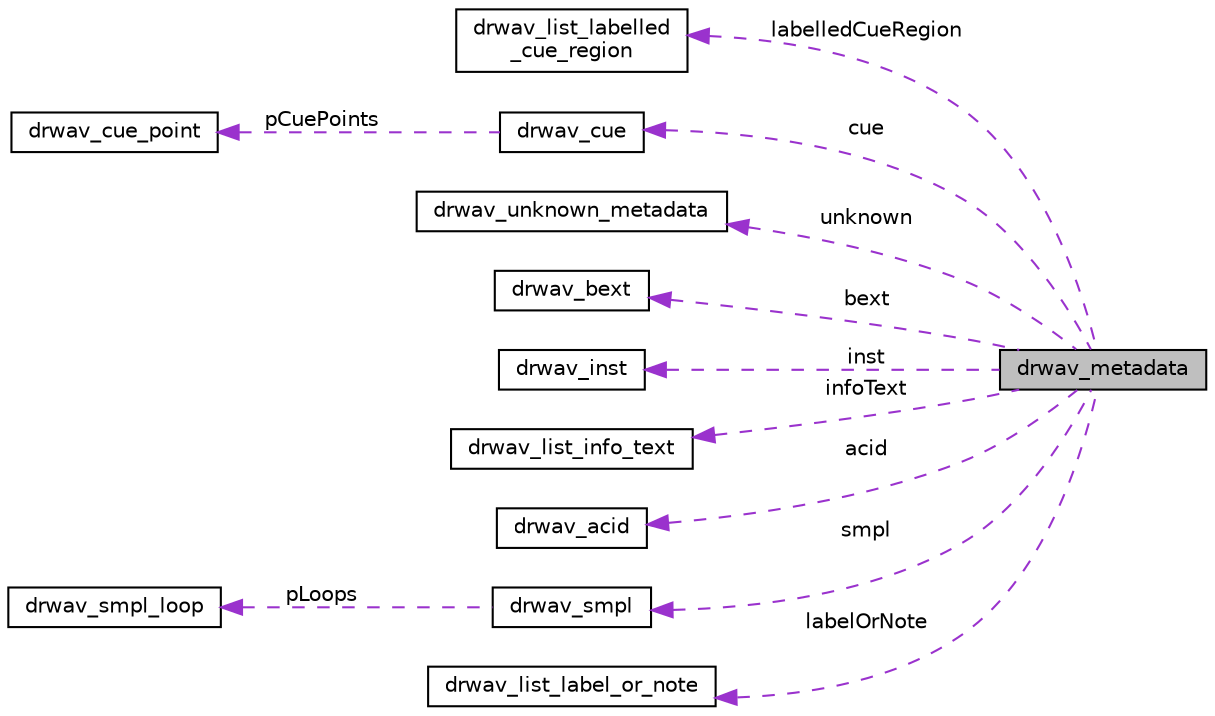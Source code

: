 digraph "drwav_metadata"
{
 // LATEX_PDF_SIZE
  edge [fontname="Helvetica",fontsize="10",labelfontname="Helvetica",labelfontsize="10"];
  node [fontname="Helvetica",fontsize="10",shape=record];
  rankdir="LR";
  Node1 [label="drwav_metadata",height=0.2,width=0.4,color="black", fillcolor="grey75", style="filled", fontcolor="black",tooltip=" "];
  Node2 -> Node1 [dir="back",color="darkorchid3",fontsize="10",style="dashed",label=" labelledCueRegion" ,fontname="Helvetica"];
  Node2 [label="drwav_list_labelled\l_cue_region",height=0.2,width=0.4,color="black", fillcolor="white", style="filled",URL="$structdrwav__list__labelled__cue__region.html",tooltip=" "];
  Node3 -> Node1 [dir="back",color="darkorchid3",fontsize="10",style="dashed",label=" cue" ,fontname="Helvetica"];
  Node3 [label="drwav_cue",height=0.2,width=0.4,color="black", fillcolor="white", style="filled",URL="$structdrwav__cue.html",tooltip=" "];
  Node4 -> Node3 [dir="back",color="darkorchid3",fontsize="10",style="dashed",label=" pCuePoints" ,fontname="Helvetica"];
  Node4 [label="drwav_cue_point",height=0.2,width=0.4,color="black", fillcolor="white", style="filled",URL="$structdrwav__cue__point.html",tooltip=" "];
  Node5 -> Node1 [dir="back",color="darkorchid3",fontsize="10",style="dashed",label=" unknown" ,fontname="Helvetica"];
  Node5 [label="drwav_unknown_metadata",height=0.2,width=0.4,color="black", fillcolor="white", style="filled",URL="$structdrwav__unknown__metadata.html",tooltip=" "];
  Node6 -> Node1 [dir="back",color="darkorchid3",fontsize="10",style="dashed",label=" bext" ,fontname="Helvetica"];
  Node6 [label="drwav_bext",height=0.2,width=0.4,color="black", fillcolor="white", style="filled",URL="$structdrwav__bext.html",tooltip=" "];
  Node7 -> Node1 [dir="back",color="darkorchid3",fontsize="10",style="dashed",label=" inst" ,fontname="Helvetica"];
  Node7 [label="drwav_inst",height=0.2,width=0.4,color="black", fillcolor="white", style="filled",URL="$structdrwav__inst.html",tooltip=" "];
  Node8 -> Node1 [dir="back",color="darkorchid3",fontsize="10",style="dashed",label=" infoText" ,fontname="Helvetica"];
  Node8 [label="drwav_list_info_text",height=0.2,width=0.4,color="black", fillcolor="white", style="filled",URL="$structdrwav__list__info__text.html",tooltip=" "];
  Node9 -> Node1 [dir="back",color="darkorchid3",fontsize="10",style="dashed",label=" acid" ,fontname="Helvetica"];
  Node9 [label="drwav_acid",height=0.2,width=0.4,color="black", fillcolor="white", style="filled",URL="$structdrwav__acid.html",tooltip=" "];
  Node10 -> Node1 [dir="back",color="darkorchid3",fontsize="10",style="dashed",label=" smpl" ,fontname="Helvetica"];
  Node10 [label="drwav_smpl",height=0.2,width=0.4,color="black", fillcolor="white", style="filled",URL="$structdrwav__smpl.html",tooltip=" "];
  Node11 -> Node10 [dir="back",color="darkorchid3",fontsize="10",style="dashed",label=" pLoops" ,fontname="Helvetica"];
  Node11 [label="drwav_smpl_loop",height=0.2,width=0.4,color="black", fillcolor="white", style="filled",URL="$structdrwav__smpl__loop.html",tooltip=" "];
  Node12 -> Node1 [dir="back",color="darkorchid3",fontsize="10",style="dashed",label=" labelOrNote" ,fontname="Helvetica"];
  Node12 [label="drwav_list_label_or_note",height=0.2,width=0.4,color="black", fillcolor="white", style="filled",URL="$structdrwav__list__label__or__note.html",tooltip=" "];
}
